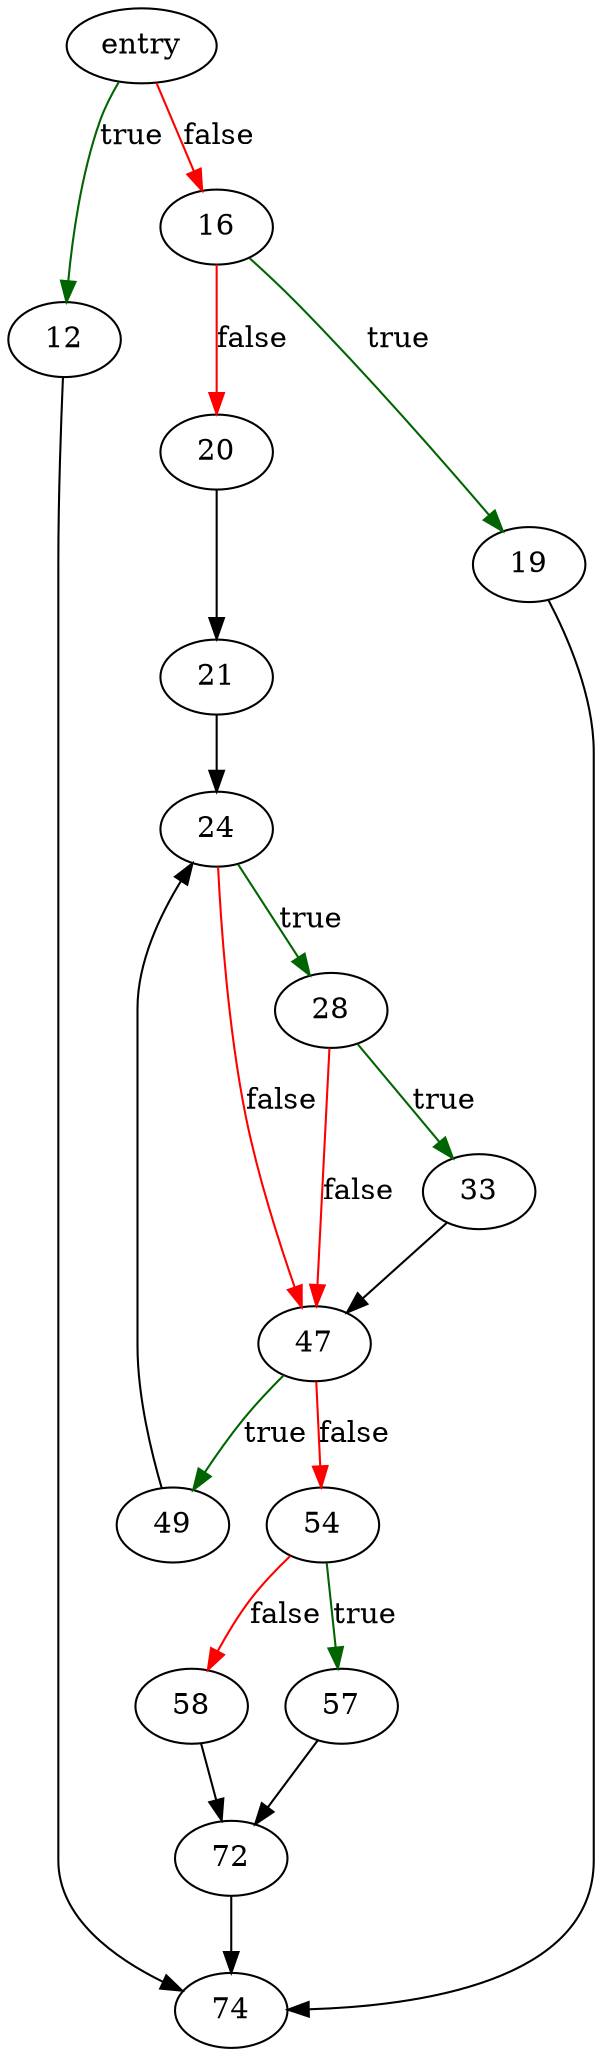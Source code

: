 digraph "sqlite3_strnicmp" {
	// Node definitions.
	3 [label=entry];
	12;
	16;
	19;
	20;
	21;
	24;
	28;
	33;
	47;
	49;
	54;
	57;
	58;
	72;
	74;

	// Edge definitions.
	3 -> 12 [
		color=darkgreen
		label=true
	];
	3 -> 16 [
		color=red
		label=false
	];
	12 -> 74;
	16 -> 19 [
		color=darkgreen
		label=true
	];
	16 -> 20 [
		color=red
		label=false
	];
	19 -> 74;
	20 -> 21;
	21 -> 24;
	24 -> 28 [
		color=darkgreen
		label=true
	];
	24 -> 47 [
		color=red
		label=false
	];
	28 -> 33 [
		color=darkgreen
		label=true
	];
	28 -> 47 [
		color=red
		label=false
	];
	33 -> 47;
	47 -> 49 [
		color=darkgreen
		label=true
	];
	47 -> 54 [
		color=red
		label=false
	];
	49 -> 24;
	54 -> 57 [
		color=darkgreen
		label=true
	];
	54 -> 58 [
		color=red
		label=false
	];
	57 -> 72;
	58 -> 72;
	72 -> 74;
}